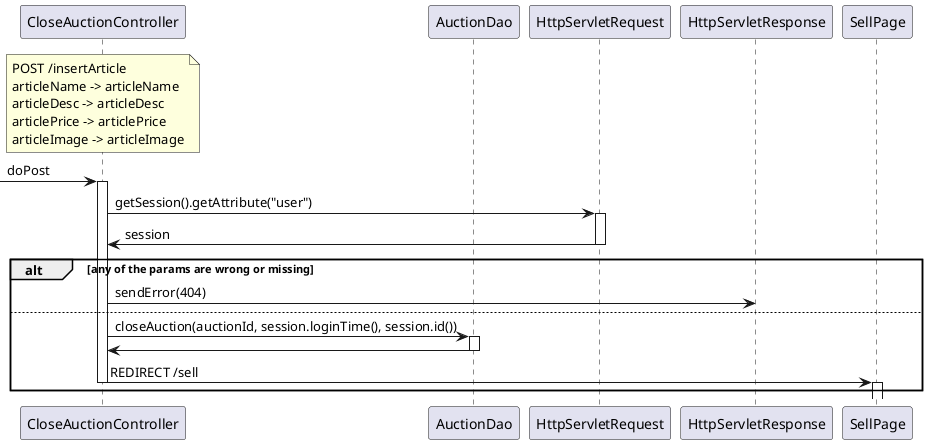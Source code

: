 @startuml
participant CloseAuctionController as servlet
participant AuctionDao
participant HttpServletRequest as req
participant HttpServletResponse as resp
participant SellPage

note over servlet
    POST /insertArticle
    articleName -> articleName
    articleDesc -> articleDesc
    articlePrice -> articlePrice
    articleImage -> articleImage
end note

-> servlet ++ : doPost

servlet -> req ++ : getSession().getAttribute("user")
req -> servlet -- : session

alt any of the params are wrong or missing
    servlet -> resp : sendError(404)
else
    servlet -> AuctionDao ++ : closeAuction(auctionId, session.loginTime(), session.id())
    servlet <- AuctionDao --

    servlet -> SellPage --++ : REDIRECT /sell
end

@enduml